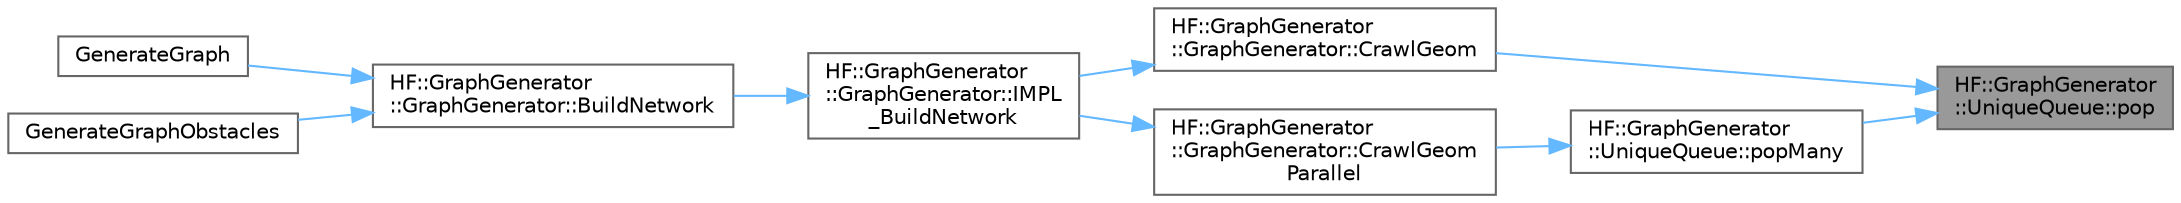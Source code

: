 digraph "HF::GraphGenerator::UniqueQueue::pop"
{
 // LATEX_PDF_SIZE
  bgcolor="transparent";
  edge [fontname=Helvetica,fontsize=10,labelfontname=Helvetica,labelfontsize=10];
  node [fontname=Helvetica,fontsize=10,shape=box,height=0.2,width=0.4];
  rankdir="RL";
  Node1 [label="HF::GraphGenerator\l::UniqueQueue::pop",height=0.2,width=0.4,color="gray40", fillcolor="grey60", style="filled", fontcolor="black",tooltip="Remove the topmost node from the queue and return it."];
  Node1 -> Node2 [dir="back",color="steelblue1",style="solid"];
  Node2 [label="HF::GraphGenerator\l::GraphGenerator::CrawlGeom",height=0.2,width=0.4,color="grey40", fillcolor="white", style="filled",URL="$a01311.html#ac7052d4b625fb96f29c5bfc091a86f7e",tooltip="Perform breadth first search to populate the graph with with nodes and edges."];
  Node2 -> Node3 [dir="back",color="steelblue1",style="solid"];
  Node3 [label="HF::GraphGenerator\l::GraphGenerator::IMPL\l_BuildNetwork",height=0.2,width=0.4,color="grey40", fillcolor="white", style="filled",URL="$a01311.html#a5788e421d921ec0ff27defc139c45106",tooltip="Generate a graph of accessible space."];
  Node3 -> Node4 [dir="back",color="steelblue1",style="solid"];
  Node4 [label="HF::GraphGenerator\l::GraphGenerator::BuildNetwork",height=0.2,width=0.4,color="grey40", fillcolor="white", style="filled",URL="$a01311.html#a0c12341433bbec41cc12cc1dbb41a976",tooltip="Generate a graph of accessible space."];
  Node4 -> Node5 [dir="back",color="steelblue1",style="solid"];
  Node5 [label="GenerateGraph",height=0.2,width=0.4,color="grey40", fillcolor="white", style="filled",URL="$a00454.html#ga2df84a732d1edfb70b7bd26d3282e129",tooltip="Construct a graph by performing a breadth-first search of accessible space."];
  Node4 -> Node6 [dir="back",color="steelblue1",style="solid"];
  Node6 [label="GenerateGraphObstacles",height=0.2,width=0.4,color="grey40", fillcolor="white", style="filled",URL="$a00454.html#gab9f58e3ecc686fa9bc34519b0faed734",tooltip="Construct a graph by performing a breadth-first search of accessible space, seperating obstacles from..."];
  Node1 -> Node7 [dir="back",color="steelblue1",style="solid"];
  Node7 [label="HF::GraphGenerator\l::UniqueQueue::popMany",height=0.2,width=0.4,color="grey40", fillcolor="white", style="filled",URL="$a01315.html#ae941f357ddbefc3b670c43ce2d90b589",tooltip="Pop a set amount of nodes from the queue, and return them as a vector."];
  Node7 -> Node8 [dir="back",color="steelblue1",style="solid"];
  Node8 [label="HF::GraphGenerator\l::GraphGenerator::CrawlGeom\lParallel",height=0.2,width=0.4,color="grey40", fillcolor="white", style="filled",URL="$a01311.html#a843cc6b5b69b5d013930b3685789fa15",tooltip="Perform breadth first search to populate the graph with nodes and edges using multiple cores."];
  Node8 -> Node3 [dir="back",color="steelblue1",style="solid"];
}
